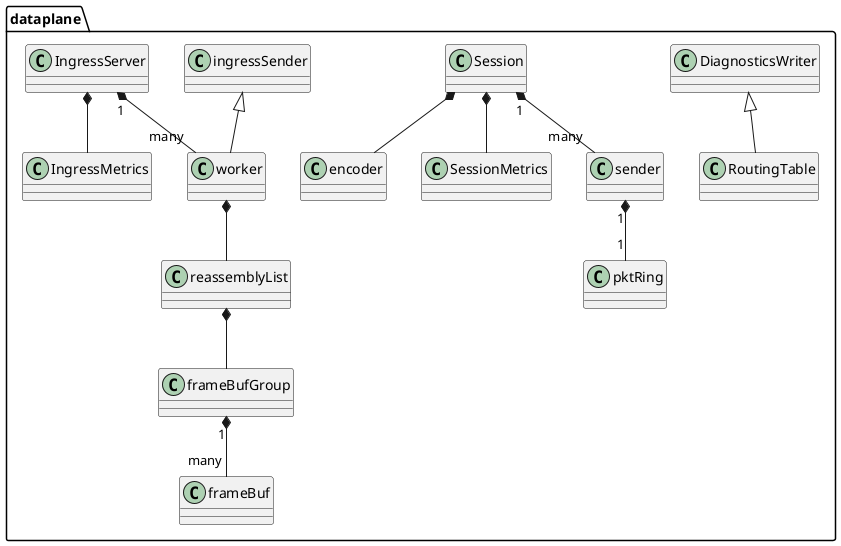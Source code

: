 @startuml relation


dataplane.DiagnosticsWriter <|-- dataplane.RoutingTable
dataplane.ingressSender <|-- dataplane.worker

dataplane.Session "1" *-- "many" dataplane.sender
dataplane.Session *-- dataplane.encoder
dataplane.Session *-- dataplane.SessionMetrics
dataplane.frameBufGroup "1" *-- "many" dataplane.frameBuf

dataplane.IngressServer "1" *-- "many" dataplane.worker
dataplane.IngressServer  *--  dataplane.IngressMetrics


dataplane.worker *-- dataplane.reassemblyList
' Not sure the right relation
dataplane.reassemblyList *-- dataplane.frameBufGroup


dataplane.sender "1" *-- "1" dataplane.pktRing

@enduml